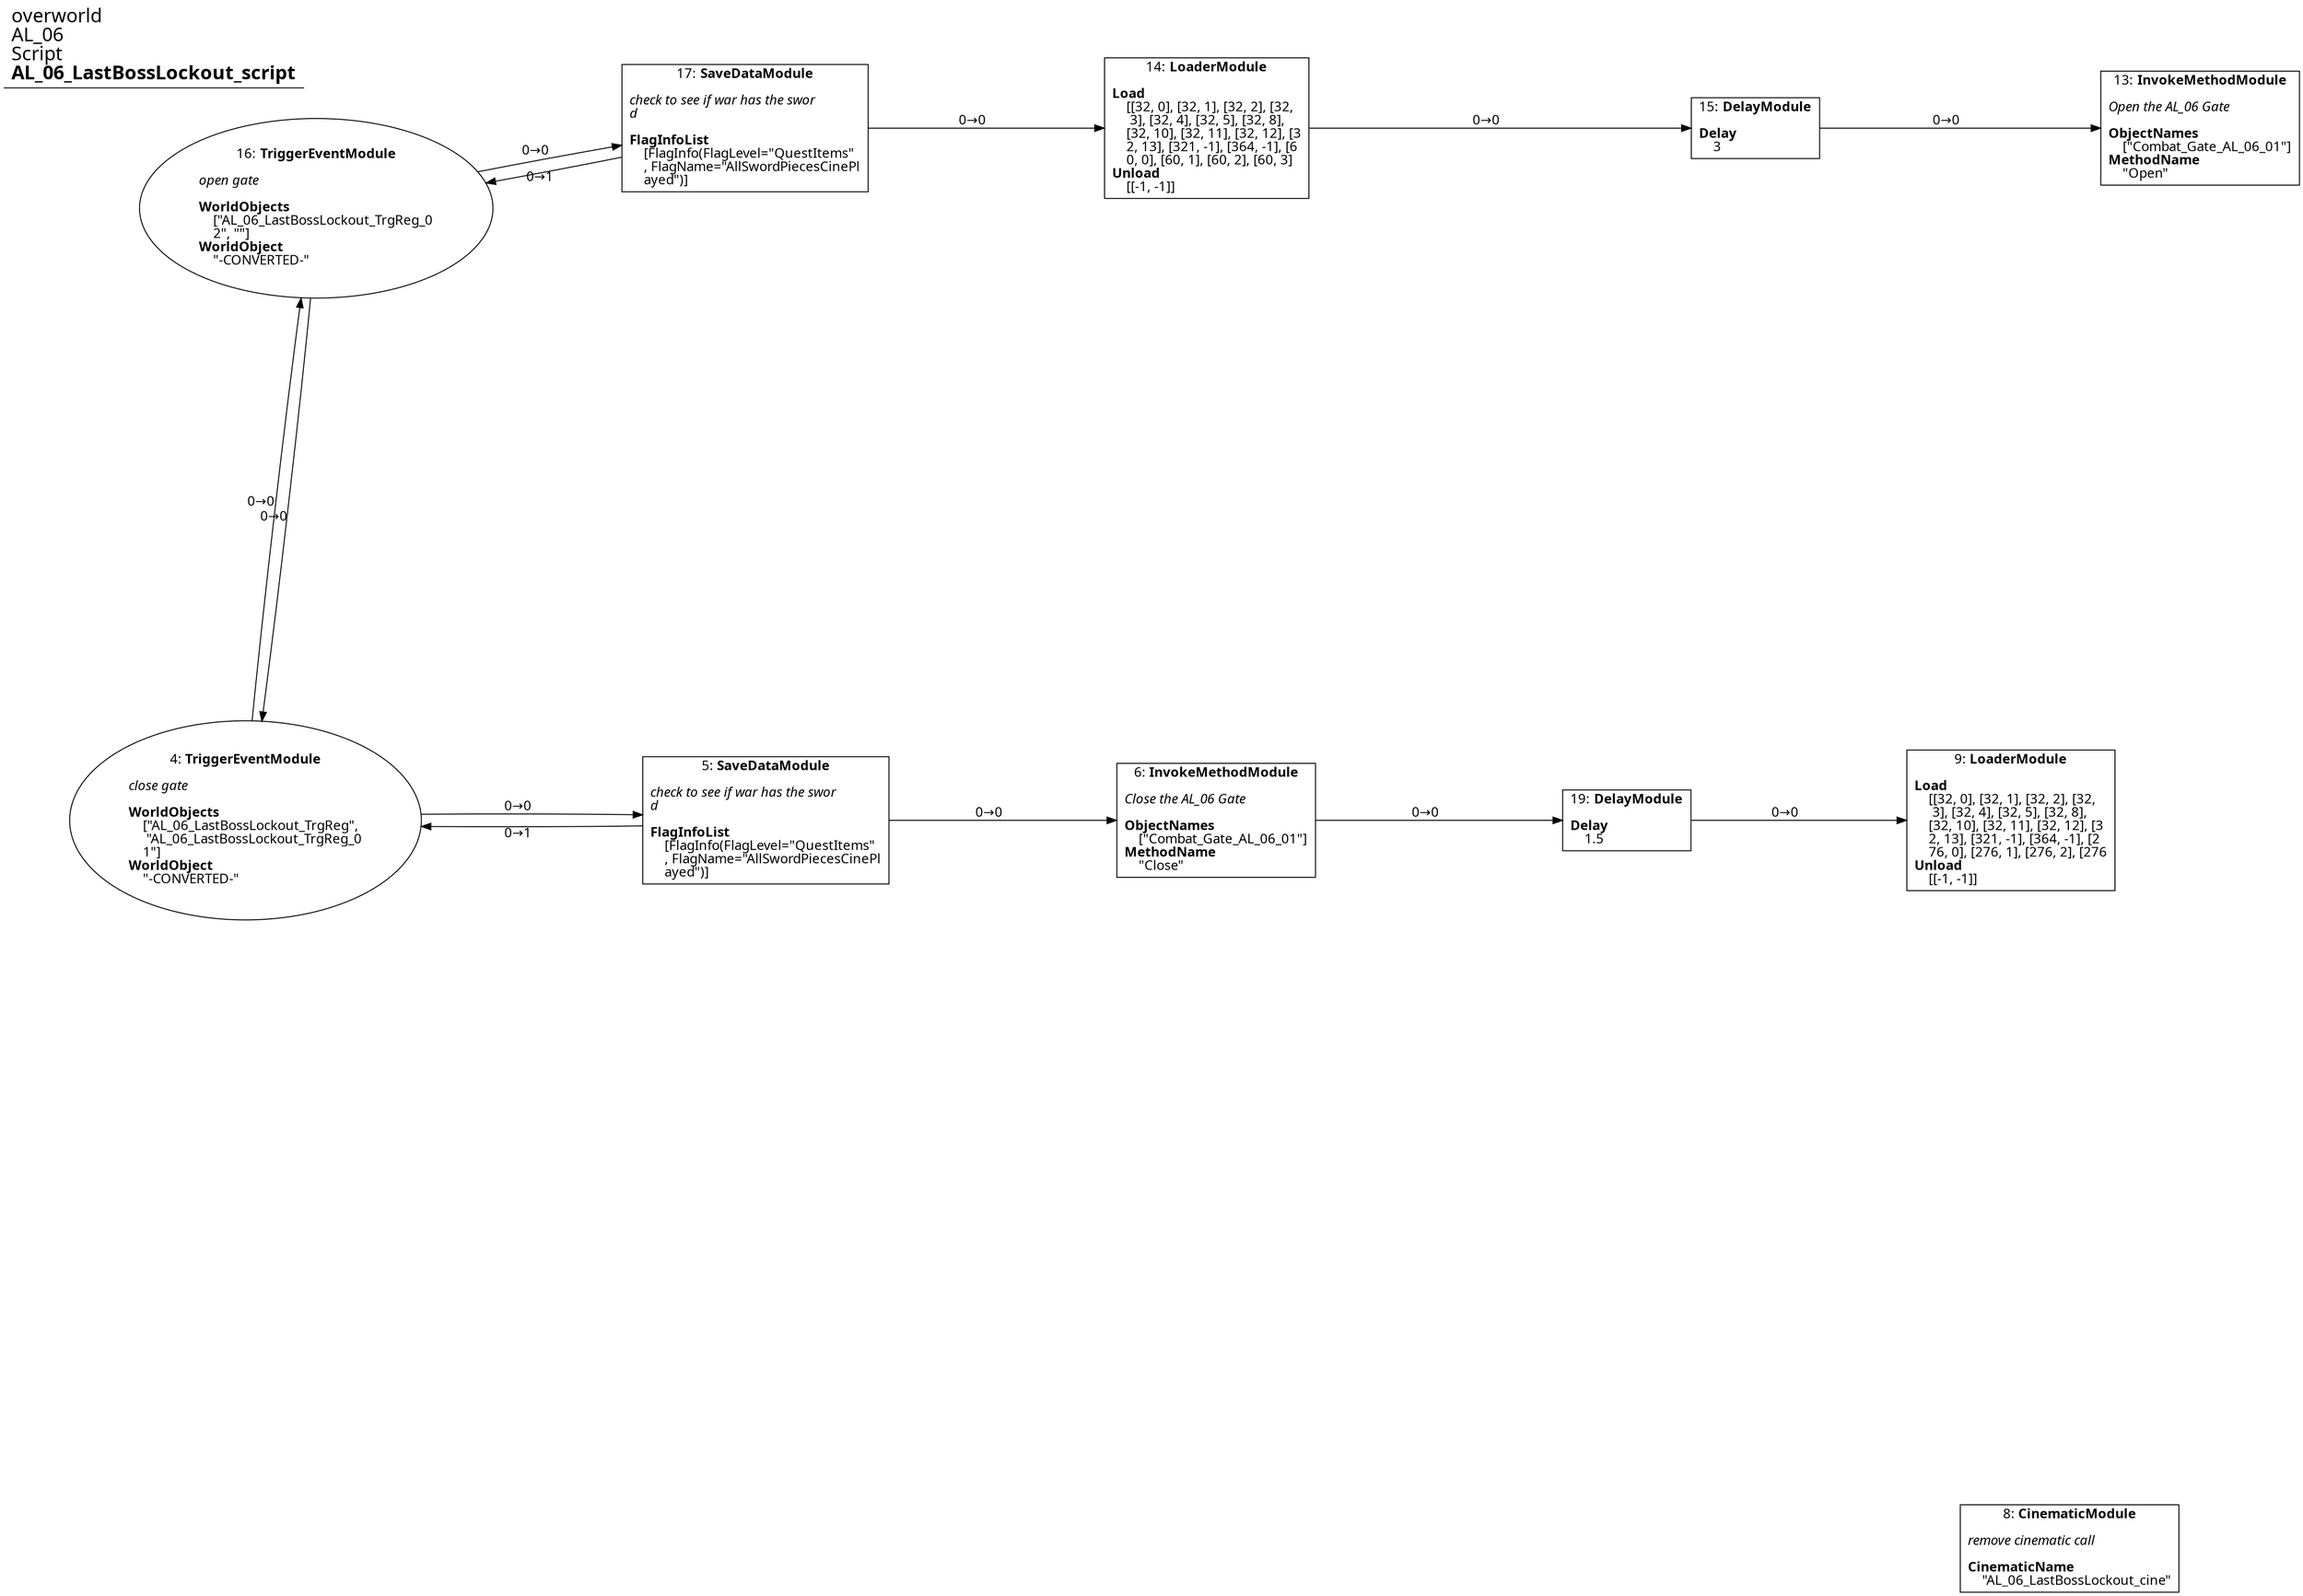 digraph {
    layout = fdp;
    overlap = prism;
    sep = "+16";
    splines = spline;

    node [ shape = box ];

    graph [ fontname = "Segoe UI" ];
    node [ fontname = "Segoe UI" ];
    edge [ fontname = "Segoe UI" ];

    4 [ label = <4: <b>TriggerEventModule</b><br/><br/><i>close gate<br align="left"/></i><br align="left"/><b>WorldObjects</b><br align="left"/>    [&quot;AL_06_LastBossLockout_TrgReg&quot;,<br align="left"/>     &quot;AL_06_LastBossLockout_TrgReg_0<br align="left"/>    1&quot;]<br align="left"/><b>WorldObject</b><br align="left"/>    &quot;-CONVERTED-&quot;<br align="left"/>> ];
    4 [ shape = oval ]
    4 [ pos = "-0.034,0.058000002!" ];
    4 -> 5 [ label = "0→0" ];
    4 -> 16 [ label = "0→0" ];

    5 [ label = <5: <b>SaveDataModule</b><br/><br/><i>check to see if war has the swor<br align="left"/>d<br align="left"/></i><br align="left"/><b>FlagInfoList</b><br align="left"/>    [FlagInfo(FlagLevel=&quot;QuestItems&quot;<br align="left"/>    , FlagName=&quot;AllSwordPiecesCinePl<br align="left"/>    ayed&quot;)]<br align="left"/>> ];
    5 [ pos = "0.24100001,0.058000002!" ];
    5 -> 6 [ label = "0→0" ];
    5 -> 4 [ label = "0→1" ];

    6 [ label = <6: <b>InvokeMethodModule</b><br/><br/><i>Close the AL_06 Gate<br align="left"/></i><br align="left"/><b>ObjectNames</b><br align="left"/>    [&quot;Combat_Gate_AL_06_01&quot;]<br align="left"/><b>MethodName</b><br align="left"/>    &quot;Close&quot;<br align="left"/>> ];
    6 [ pos = "0.47900003,0.058000002!" ];
    6 -> 19 [ label = "0→0" ];

    8 [ label = <8: <b>CinematicModule</b><br/><br/><i>remove cinematic call<br align="left"/></i><br align="left"/><b>CinematicName</b><br align="left"/>    &quot;AL_06_LastBossLockout_cine&quot;<br align="left"/>> ];
    8 [ pos = "0.93000007,-0.32700002!" ];

    9 [ label = <9: <b>LoaderModule</b><br/><br/><b>Load</b><br align="left"/>    [[32, 0], [32, 1], [32, 2], [32,<br align="left"/>     3], [32, 4], [32, 5], [32, 8], <br align="left"/>    [32, 10], [32, 11], [32, 12], [3<br align="left"/>    2, 13], [321, -1], [364, -1], [2<br align="left"/>    76, 0], [276, 1], [276, 2], [276<br align="left"/><b>Unload</b><br align="left"/>    [[-1, -1]]<br align="left"/>> ];
    9 [ pos = "0.89900005,0.058000002!" ];

    13 [ label = <13: <b>InvokeMethodModule</b><br/><br/><i>Open the AL_06 Gate<br align="left"/></i><br align="left"/><b>ObjectNames</b><br align="left"/>    [&quot;Combat_Gate_AL_06_01&quot;]<br align="left"/><b>MethodName</b><br align="left"/>    &quot;Open&quot;<br align="left"/>> ];
    13 [ pos = "0.9990001,0.42400002!" ];

    14 [ label = <14: <b>LoaderModule</b><br/><br/><b>Load</b><br align="left"/>    [[32, 0], [32, 1], [32, 2], [32,<br align="left"/>     3], [32, 4], [32, 5], [32, 8], <br align="left"/>    [32, 10], [32, 11], [32, 12], [3<br align="left"/>    2, 13], [321, -1], [364, -1], [6<br align="left"/>    0, 0], [60, 1], [60, 2], [60, 3]<br align="left"/><b>Unload</b><br align="left"/>    [[-1, -1]]<br align="left"/>> ];
    14 [ pos = "0.47400004,0.42400002!" ];
    14 -> 15 [ label = "0→0" ];

    15 [ label = <15: <b>DelayModule</b><br/><br/><b>Delay</b><br align="left"/>    3<br align="left"/>> ];
    15 [ pos = "0.76400006,0.42400002!" ];
    15 -> 13 [ label = "0→0" ];

    16 [ label = <16: <b>TriggerEventModule</b><br/><br/><i>open gate<br align="left"/></i><br align="left"/><b>WorldObjects</b><br align="left"/>    [&quot;AL_06_LastBossLockout_TrgReg_0<br align="left"/>    2&quot;, &quot;&quot;]<br align="left"/><b>WorldObject</b><br align="left"/>    &quot;-CONVERTED-&quot;<br align="left"/>> ];
    16 [ shape = oval ]
    16 [ pos = "-0.039,0.42400002!" ];
    16 -> 17 [ label = "0→0" ];
    16 -> 4 [ label = "0→0" ];

    17 [ label = <17: <b>SaveDataModule</b><br/><br/><i>check to see if war has the swor<br align="left"/>d<br align="left"/></i><br align="left"/><b>FlagInfoList</b><br align="left"/>    [FlagInfo(FlagLevel=&quot;QuestItems&quot;<br align="left"/>    , FlagName=&quot;AllSwordPiecesCinePl<br align="left"/>    ayed&quot;)]<br align="left"/>> ];
    17 [ pos = "0.23,0.42400002!" ];
    17 -> 14 [ label = "0→0" ];
    17 -> 16 [ label = "0→1" ];

    19 [ label = <19: <b>DelayModule</b><br/><br/><b>Delay</b><br align="left"/>    1.5<br align="left"/>> ];
    19 [ pos = "0.69600004,0.058000002!" ];
    19 -> 9 [ label = "0→0" ];

    title [ pos = "-0.040000003,0.425!" ];
    title [ shape = underline ];
    title [ label = <<font point-size="20">overworld<br align="left"/>AL_06<br align="left"/>Script<br align="left"/><b>AL_06_LastBossLockout_script</b><br align="left"/></font>> ];
}
